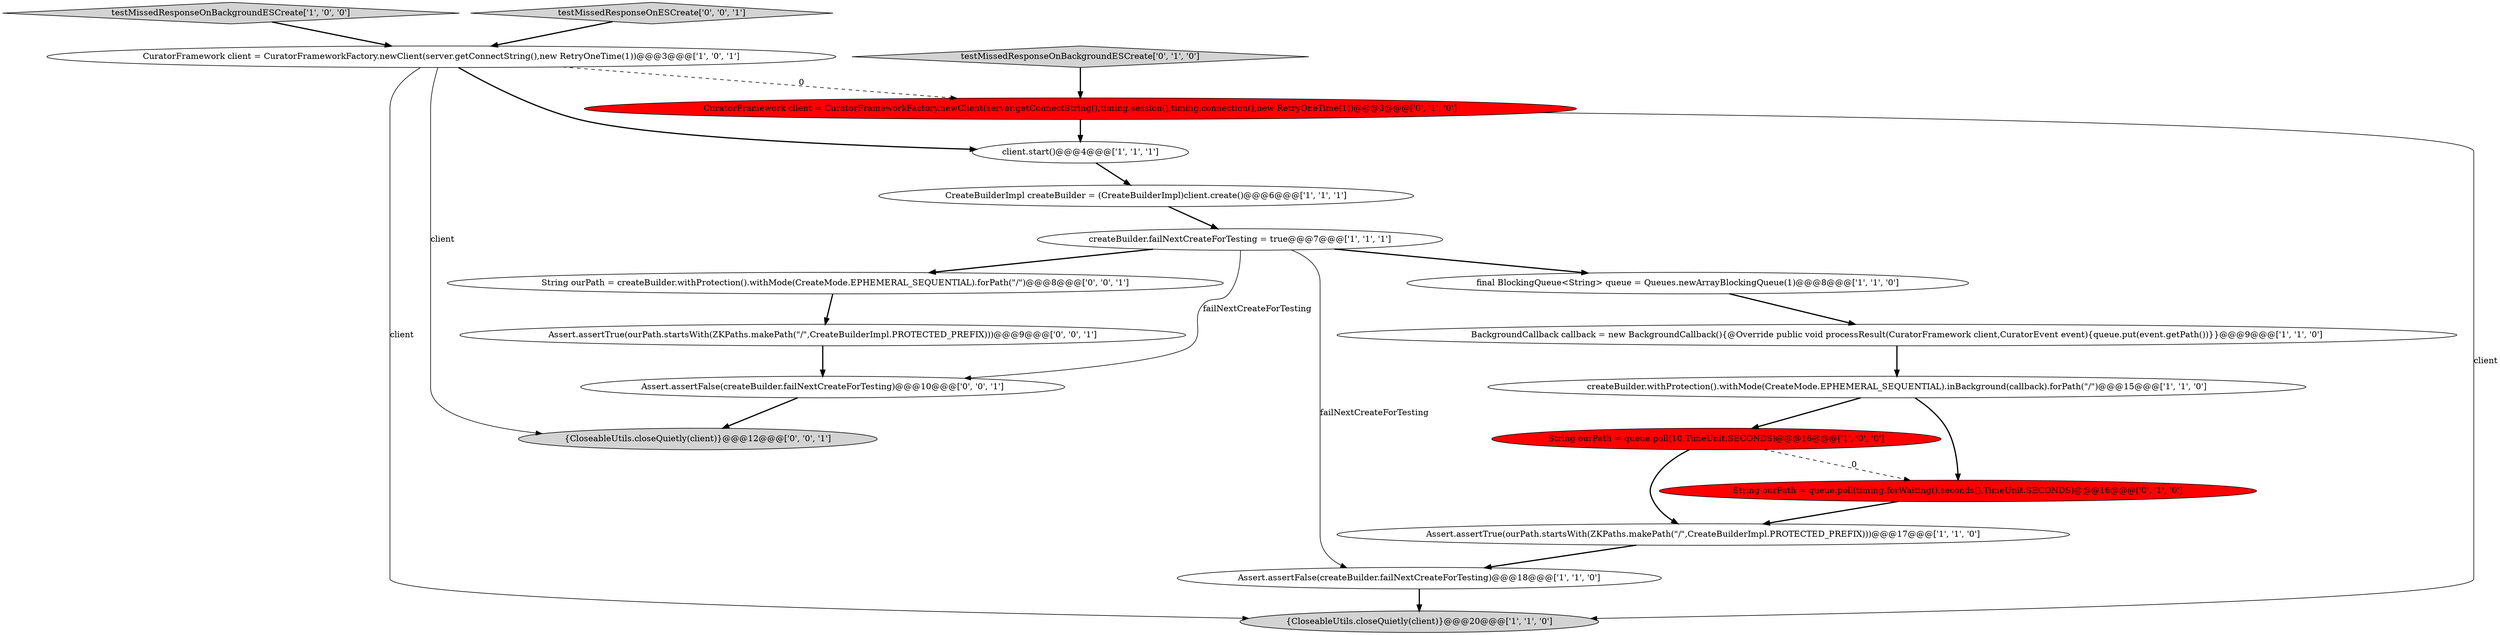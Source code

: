 digraph {
14 [style = filled, label = "testMissedResponseOnBackgroundESCreate['0', '1', '0']", fillcolor = lightgray, shape = diamond image = "AAA0AAABBB2BBB"];
11 [style = filled, label = "{CloseableUtils.closeQuietly(client)}@@@20@@@['1', '1', '0']", fillcolor = lightgray, shape = ellipse image = "AAA0AAABBB1BBB"];
0 [style = filled, label = "String ourPath = queue.poll(10,TimeUnit.SECONDS)@@@16@@@['1', '0', '0']", fillcolor = red, shape = ellipse image = "AAA1AAABBB1BBB"];
6 [style = filled, label = "testMissedResponseOnBackgroundESCreate['1', '0', '0']", fillcolor = lightgray, shape = diamond image = "AAA0AAABBB1BBB"];
3 [style = filled, label = "Assert.assertTrue(ourPath.startsWith(ZKPaths.makePath(\"/\",CreateBuilderImpl.PROTECTED_PREFIX)))@@@17@@@['1', '1', '0']", fillcolor = white, shape = ellipse image = "AAA0AAABBB1BBB"];
17 [style = filled, label = "testMissedResponseOnESCreate['0', '0', '1']", fillcolor = lightgray, shape = diamond image = "AAA0AAABBB3BBB"];
4 [style = filled, label = "createBuilder.withProtection().withMode(CreateMode.EPHEMERAL_SEQUENTIAL).inBackground(callback).forPath(\"/\")@@@15@@@['1', '1', '0']", fillcolor = white, shape = ellipse image = "AAA0AAABBB1BBB"];
16 [style = filled, label = "Assert.assertFalse(createBuilder.failNextCreateForTesting)@@@10@@@['0', '0', '1']", fillcolor = white, shape = ellipse image = "AAA0AAABBB3BBB"];
9 [style = filled, label = "CreateBuilderImpl createBuilder = (CreateBuilderImpl)client.create()@@@6@@@['1', '1', '1']", fillcolor = white, shape = ellipse image = "AAA0AAABBB1BBB"];
2 [style = filled, label = "createBuilder.failNextCreateForTesting = true@@@7@@@['1', '1', '1']", fillcolor = white, shape = ellipse image = "AAA0AAABBB1BBB"];
7 [style = filled, label = "CuratorFramework client = CuratorFrameworkFactory.newClient(server.getConnectString(),new RetryOneTime(1))@@@3@@@['1', '0', '1']", fillcolor = white, shape = ellipse image = "AAA0AAABBB1BBB"];
12 [style = filled, label = "String ourPath = queue.poll(timing.forWaiting().seconds(),TimeUnit.SECONDS)@@@16@@@['0', '1', '0']", fillcolor = red, shape = ellipse image = "AAA1AAABBB2BBB"];
18 [style = filled, label = "Assert.assertTrue(ourPath.startsWith(ZKPaths.makePath(\"/\",CreateBuilderImpl.PROTECTED_PREFIX)))@@@9@@@['0', '0', '1']", fillcolor = white, shape = ellipse image = "AAA0AAABBB3BBB"];
15 [style = filled, label = "{CloseableUtils.closeQuietly(client)}@@@12@@@['0', '0', '1']", fillcolor = lightgray, shape = ellipse image = "AAA0AAABBB3BBB"];
8 [style = filled, label = "BackgroundCallback callback = new BackgroundCallback(){@Override public void processResult(CuratorFramework client,CuratorEvent event){queue.put(event.getPath())}}@@@9@@@['1', '1', '0']", fillcolor = white, shape = ellipse image = "AAA0AAABBB1BBB"];
19 [style = filled, label = "String ourPath = createBuilder.withProtection().withMode(CreateMode.EPHEMERAL_SEQUENTIAL).forPath(\"/\")@@@8@@@['0', '0', '1']", fillcolor = white, shape = ellipse image = "AAA0AAABBB3BBB"];
1 [style = filled, label = "final BlockingQueue<String> queue = Queues.newArrayBlockingQueue(1)@@@8@@@['1', '1', '0']", fillcolor = white, shape = ellipse image = "AAA0AAABBB1BBB"];
5 [style = filled, label = "Assert.assertFalse(createBuilder.failNextCreateForTesting)@@@18@@@['1', '1', '0']", fillcolor = white, shape = ellipse image = "AAA0AAABBB1BBB"];
13 [style = filled, label = "CuratorFramework client = CuratorFrameworkFactory.newClient(server.getConnectString(),timing.session(),timing.connection(),new RetryOneTime(1))@@@3@@@['0', '1', '0']", fillcolor = red, shape = ellipse image = "AAA1AAABBB2BBB"];
10 [style = filled, label = "client.start()@@@4@@@['1', '1', '1']", fillcolor = white, shape = ellipse image = "AAA0AAABBB1BBB"];
0->3 [style = bold, label=""];
13->10 [style = bold, label=""];
16->15 [style = bold, label=""];
19->18 [style = bold, label=""];
2->19 [style = bold, label=""];
1->8 [style = bold, label=""];
7->10 [style = bold, label=""];
9->2 [style = bold, label=""];
2->1 [style = bold, label=""];
13->11 [style = solid, label="client"];
7->11 [style = solid, label="client"];
0->12 [style = dashed, label="0"];
7->15 [style = solid, label="client"];
4->0 [style = bold, label=""];
17->7 [style = bold, label=""];
3->5 [style = bold, label=""];
2->5 [style = solid, label="failNextCreateForTesting"];
2->16 [style = solid, label="failNextCreateForTesting"];
7->13 [style = dashed, label="0"];
4->12 [style = bold, label=""];
10->9 [style = bold, label=""];
5->11 [style = bold, label=""];
12->3 [style = bold, label=""];
8->4 [style = bold, label=""];
14->13 [style = bold, label=""];
6->7 [style = bold, label=""];
18->16 [style = bold, label=""];
}
